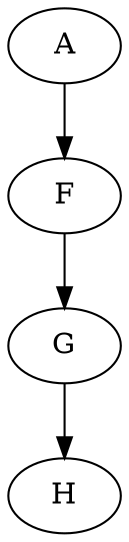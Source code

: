 digraph go_test_repo {
	A -> F -> G -> H; //1.2.1.2. Embedded Expression
					 //1.2.2.1. Conditional Statement
}